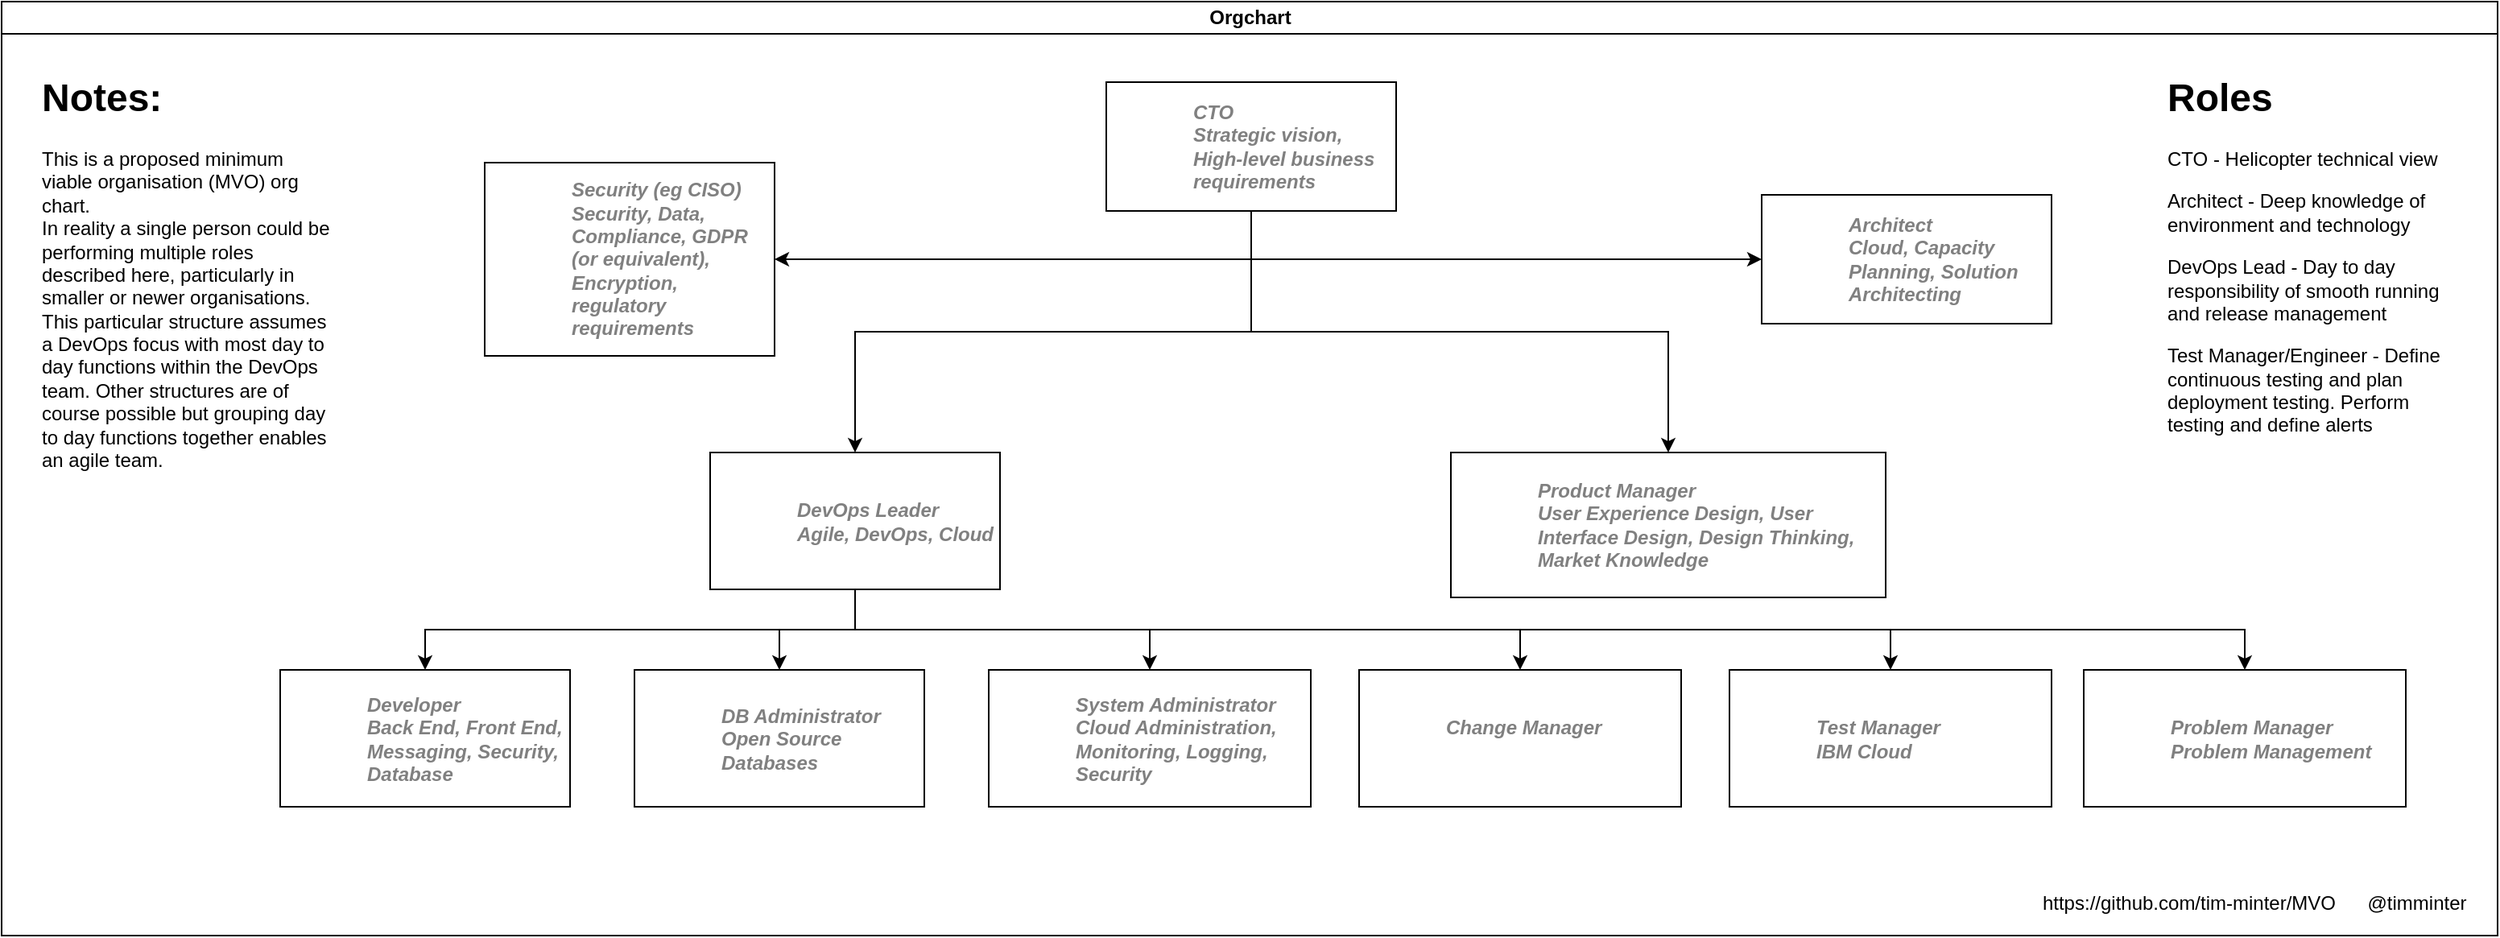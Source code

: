 <mxfile version="14.6.13" type="device"><diagram id="prtHgNgQTEPvFCAcTncT" name="Page-1"><mxGraphModel dx="1933" dy="773" grid="1" gridSize="10" guides="1" tooltips="1" connect="1" arrows="1" fold="1" page="1" pageScale="1" pageWidth="827" pageHeight="1169" math="0" shadow="0"><root><mxCell id="0"/><mxCell id="1" parent="0"/><object label="Orgchart" id="dNxyNK7c78bLwvsdeMH5-11"><mxCell style="swimlane;html=1;startSize=20;horizontal=1;containerType=tree;glass=0;" parent="1" vertex="1"><mxGeometry x="-580" y="90" width="1550" height="580" as="geometry"/></mxCell></object><mxCell id="3JLfMsv4iD11TpVlo-Bk-15" style="edgeStyle=orthogonalEdgeStyle;rounded=0;orthogonalLoop=1;jettySize=auto;html=1;exitX=0.5;exitY=1;exitDx=0;exitDy=0;entryX=0;entryY=0.5;entryDx=0;entryDy=0;" parent="dNxyNK7c78bLwvsdeMH5-11" source="dNxyNK7c78bLwvsdeMH5-12" target="3JLfMsv4iD11TpVlo-Bk-14" edge="1"><mxGeometry relative="1" as="geometry"/></mxCell><mxCell id="3JLfMsv4iD11TpVlo-Bk-44" style="edgeStyle=orthogonalEdgeStyle;rounded=0;orthogonalLoop=1;jettySize=auto;html=1;exitX=0.5;exitY=1;exitDx=0;exitDy=0;entryX=0.5;entryY=0;entryDx=0;entryDy=0;" parent="dNxyNK7c78bLwvsdeMH5-11" source="dNxyNK7c78bLwvsdeMH5-12" target="3JLfMsv4iD11TpVlo-Bk-43" edge="1"><mxGeometry relative="1" as="geometry"/></mxCell><mxCell id="3JLfMsv4iD11TpVlo-Bk-46" style="edgeStyle=orthogonalEdgeStyle;rounded=0;orthogonalLoop=1;jettySize=auto;html=1;exitX=0.5;exitY=1;exitDx=0;exitDy=0;entryX=1;entryY=0.5;entryDx=0;entryDy=0;" parent="dNxyNK7c78bLwvsdeMH5-11" source="dNxyNK7c78bLwvsdeMH5-12" target="3JLfMsv4iD11TpVlo-Bk-45" edge="1"><mxGeometry relative="1" as="geometry"/></mxCell><UserObject label="&lt;i style=&quot;color: gray&quot;&gt;%position%&lt;br&gt;%Skills%&lt;/i&gt;" position="CTO" placeholders="1" Skills=" Strategic vision, High-level business requirements" id="dNxyNK7c78bLwvsdeMH5-12"><mxCell style="label;image=https://cdn3.iconfinder.com/data/icons/user-avatars-1/512/users-3-128.png;whiteSpace=wrap;html=1;rounded=0;glass=0;treeMoving=1;treeFolding=1;" parent="dNxyNK7c78bLwvsdeMH5-11" vertex="1"><mxGeometry x="686" y="50" width="180" height="80" as="geometry"/></mxCell></UserObject><mxCell id="3JLfMsv4iD11TpVlo-Bk-2" style="edgeStyle=orthogonalEdgeStyle;rounded=0;orthogonalLoop=1;jettySize=auto;html=1;exitX=0.5;exitY=1;exitDx=0;exitDy=0;entryX=0.5;entryY=0;entryDx=0;entryDy=0;" parent="dNxyNK7c78bLwvsdeMH5-11" source="dNxyNK7c78bLwvsdeMH5-12" target="3JLfMsv4iD11TpVlo-Bk-1" edge="1"><mxGeometry relative="1" as="geometry"/></mxCell><mxCell id="3JLfMsv4iD11TpVlo-Bk-21" style="edgeStyle=orthogonalEdgeStyle;rounded=0;orthogonalLoop=1;jettySize=auto;html=1;exitX=0.5;exitY=1;exitDx=0;exitDy=0;" parent="dNxyNK7c78bLwvsdeMH5-11" source="3JLfMsv4iD11TpVlo-Bk-1" target="3JLfMsv4iD11TpVlo-Bk-16" edge="1"><mxGeometry relative="1" as="geometry"/></mxCell><mxCell id="3JLfMsv4iD11TpVlo-Bk-22" style="edgeStyle=orthogonalEdgeStyle;rounded=0;orthogonalLoop=1;jettySize=auto;html=1;exitX=0.5;exitY=1;exitDx=0;exitDy=0;" parent="dNxyNK7c78bLwvsdeMH5-11" source="3JLfMsv4iD11TpVlo-Bk-1" target="3JLfMsv4iD11TpVlo-Bk-17" edge="1"><mxGeometry relative="1" as="geometry"/></mxCell><mxCell id="3JLfMsv4iD11TpVlo-Bk-23" style="edgeStyle=orthogonalEdgeStyle;rounded=0;orthogonalLoop=1;jettySize=auto;html=1;exitX=0.5;exitY=1;exitDx=0;exitDy=0;" parent="dNxyNK7c78bLwvsdeMH5-11" source="3JLfMsv4iD11TpVlo-Bk-1" target="3JLfMsv4iD11TpVlo-Bk-18" edge="1"><mxGeometry relative="1" as="geometry"/></mxCell><mxCell id="3JLfMsv4iD11TpVlo-Bk-40" style="edgeStyle=orthogonalEdgeStyle;rounded=0;orthogonalLoop=1;jettySize=auto;html=1;exitX=0.5;exitY=1;exitDx=0;exitDy=0;" parent="dNxyNK7c78bLwvsdeMH5-11" source="3JLfMsv4iD11TpVlo-Bk-1" target="3JLfMsv4iD11TpVlo-Bk-38" edge="1"><mxGeometry relative="1" as="geometry"/></mxCell><mxCell id="3JLfMsv4iD11TpVlo-Bk-42" style="edgeStyle=orthogonalEdgeStyle;rounded=0;orthogonalLoop=1;jettySize=auto;html=1;exitX=0.5;exitY=1;exitDx=0;exitDy=0;entryX=0.5;entryY=0;entryDx=0;entryDy=0;" parent="dNxyNK7c78bLwvsdeMH5-11" source="3JLfMsv4iD11TpVlo-Bk-1" target="3JLfMsv4iD11TpVlo-Bk-41" edge="1"><mxGeometry relative="1" as="geometry"/></mxCell><UserObject label="&lt;i style=&quot;color: gray&quot;&gt;%position%&lt;br&gt;%Skills%&lt;br&gt;&lt;/i&gt;" position="DevOps Leader" placeholders="1" Skills="Agile, DevOps, Cloud" id="3JLfMsv4iD11TpVlo-Bk-1"><mxCell style="label;image=https://cdn3.iconfinder.com/data/icons/user-avatars-1/512/users-10-3-128.png;whiteSpace=wrap;html=1;rounded=0;glass=0;treeFolding=1;treeMoving=1;" parent="dNxyNK7c78bLwvsdeMH5-11" vertex="1"><mxGeometry x="440" y="280" width="180" height="85" as="geometry"/></mxCell></UserObject><UserObject label="&lt;i style=&quot;color: gray&quot;&gt;%position%&lt;br&gt;%Skills%&lt;br&gt;&lt;/i&gt;" position="Architect" placeholders="1" Skills="Cloud, Capacity Planning, Solution Architecting" id="3JLfMsv4iD11TpVlo-Bk-14"><mxCell style="label;image=https://cdn3.iconfinder.com/data/icons/user-avatars-1/512/users-3-128.png;whiteSpace=wrap;html=1;rounded=0;glass=0;treeMoving=1;treeFolding=1;" parent="dNxyNK7c78bLwvsdeMH5-11" vertex="1"><mxGeometry x="1093" y="120" width="180" height="80" as="geometry"/></mxCell></UserObject><UserObject label="&lt;i style=&quot;color: gray&quot;&gt;%position%&lt;br&gt;%Skills%&lt;br&gt;&lt;/i&gt;" position="Developer" placeholders="1" Skills="Back End, Front End, Messaging, Security, Database" id="3JLfMsv4iD11TpVlo-Bk-16"><mxCell style="label;image=https://cdn3.iconfinder.com/data/icons/user-avatars-1/512/users-3-128.png;whiteSpace=wrap;html=1;rounded=0;glass=0;treeFolding=1;treeMoving=1;" parent="dNxyNK7c78bLwvsdeMH5-11" vertex="1"><mxGeometry x="173" y="415" width="180" height="85" as="geometry"/></mxCell></UserObject><UserObject label="&lt;i style=&quot;color: gray&quot;&gt;%position%&lt;br&gt;%Skills%&lt;br&gt;&lt;/i&gt;" position="DB Administrator" placeholders="1" Skills="Open Source Databases" id="3JLfMsv4iD11TpVlo-Bk-17"><mxCell style="label;image=https://cdn3.iconfinder.com/data/icons/user-avatars-1/512/users-10-3-128.png;whiteSpace=wrap;html=1;rounded=0;glass=0;treeFolding=1;treeMoving=1;" parent="dNxyNK7c78bLwvsdeMH5-11" vertex="1"><mxGeometry x="393" y="415" width="180" height="85" as="geometry"/></mxCell></UserObject><UserObject label="&lt;i style=&quot;color: gray&quot;&gt;%position%&lt;br&gt;%Skills%&lt;br&gt;&lt;/i&gt;" position="System Administrator" placeholders="1" Skills="Cloud Administration, Monitoring, Logging, Security" id="3JLfMsv4iD11TpVlo-Bk-18"><mxCell style="label;image=https://cdn3.iconfinder.com/data/icons/user-avatars-1/512/users-3-128.png;whiteSpace=wrap;html=1;rounded=0;glass=0;treeFolding=1;treeMoving=1;" parent="dNxyNK7c78bLwvsdeMH5-11" vertex="1"><mxGeometry x="613" y="415" width="200" height="85" as="geometry"/></mxCell></UserObject><UserObject label="&lt;i style=&quot;color: gray&quot;&gt;%position%&lt;br&gt;%Skills%&lt;br&gt;&lt;/i&gt;" position="Change Manager" placeholders="1" Skills="" id="3JLfMsv4iD11TpVlo-Bk-24"><mxCell style="label;image=https://cdn3.iconfinder.com/data/icons/user-avatars-1/512/users-10-3-128.png;whiteSpace=wrap;html=1;rounded=0;glass=0;treeFolding=1;treeMoving=1;" parent="dNxyNK7c78bLwvsdeMH5-11" vertex="1"><mxGeometry x="843" y="415" width="200" height="85" as="geometry"/></mxCell></UserObject><UserObject label="&lt;i style=&quot;color: gray&quot;&gt;%position%&lt;br&gt;%Skills%&lt;br&gt;&lt;/i&gt;" position="Test Manager" placeholders="1" Skills="IBM Cloud" id="3JLfMsv4iD11TpVlo-Bk-38"><mxCell style="label;image=https://cdn3.iconfinder.com/data/icons/user-avatars-1/512/users-3-128.png;whiteSpace=wrap;html=1;rounded=0;glass=0;treeFolding=1;treeMoving=1;" parent="dNxyNK7c78bLwvsdeMH5-11" vertex="1"><mxGeometry x="1073" y="415" width="200" height="85" as="geometry"/></mxCell></UserObject><mxCell id="3JLfMsv4iD11TpVlo-Bk-39" style="edgeStyle=orthogonalEdgeStyle;rounded=0;orthogonalLoop=1;jettySize=auto;html=1;exitX=0.5;exitY=1;exitDx=0;exitDy=0;" parent="dNxyNK7c78bLwvsdeMH5-11" source="3JLfMsv4iD11TpVlo-Bk-1" target="3JLfMsv4iD11TpVlo-Bk-24" edge="1"><mxGeometry relative="1" as="geometry"><mxPoint x="883" y="395" as="targetPoint"/></mxGeometry></mxCell><UserObject label="&lt;i style=&quot;color: gray&quot;&gt;%position%&lt;br&gt;%Skills%&lt;br&gt;&lt;/i&gt;" position="Problem Manager" placeholders="1" Skills="Problem Management" id="3JLfMsv4iD11TpVlo-Bk-41"><mxCell style="label;image=https://cdn3.iconfinder.com/data/icons/user-avatars-1/512/users-10-3-128.png;whiteSpace=wrap;html=1;rounded=0;glass=0;treeFolding=1;treeMoving=1;" parent="dNxyNK7c78bLwvsdeMH5-11" vertex="1"><mxGeometry x="1293" y="415" width="200" height="85" as="geometry"/></mxCell></UserObject><UserObject label="&lt;i style=&quot;color: gray&quot;&gt;%position%&lt;br&gt;%Skills%&lt;br&gt;&lt;/i&gt;" position="Product Manager" placeholders="1" Skills="User Experience Design, User Interface Design, Design Thinking, Market Knowledge" id="3JLfMsv4iD11TpVlo-Bk-43"><mxCell style="label;image=https://cdn3.iconfinder.com/data/icons/user-avatars-1/512/users-3-128.png;whiteSpace=wrap;html=1;rounded=0;glass=0;treeMoving=1;treeFolding=1;" parent="dNxyNK7c78bLwvsdeMH5-11" vertex="1"><mxGeometry x="900" y="280" width="270" height="90" as="geometry"/></mxCell></UserObject><UserObject label="&lt;i style=&quot;color: gray&quot;&gt;%position%&lt;br&gt;%Skills%&lt;br&gt;&lt;/i&gt;" position="Security (eg CISO)" placeholders="1" Skills="Security, Data, Compliance, GDPR (or equivalent), Encryption, regulatory requirements" id="3JLfMsv4iD11TpVlo-Bk-45"><mxCell style="label;image=https://cdn3.iconfinder.com/data/icons/user-avatars-1/512/users-3-128.png;whiteSpace=wrap;html=1;rounded=0;glass=0;treeMoving=1;treeFolding=1;" parent="dNxyNK7c78bLwvsdeMH5-11" vertex="1"><mxGeometry x="300" y="100" width="180" height="120" as="geometry"/></mxCell></UserObject><mxCell id="3JLfMsv4iD11TpVlo-Bk-47" value="&lt;h1&gt;Notes:&lt;/h1&gt;&lt;div&gt;This is a proposed minimum viable organisation (MVO) org chart.&amp;nbsp;&lt;/div&gt;&lt;div&gt;In reality a single person could be performing multiple roles described here, particularly in smaller or newer organisations.&lt;/div&gt;&lt;div&gt;This particular structure assumes a DevOps focus with most day to day functions within the DevOps team. Other structures are of course possible but grouping day to day functions together enables an agile team.&amp;nbsp;&lt;/div&gt;" style="text;html=1;strokeColor=none;fillColor=none;spacing=5;spacingTop=-20;whiteSpace=wrap;overflow=hidden;rounded=0;" parent="dNxyNK7c78bLwvsdeMH5-11" vertex="1"><mxGeometry x="20" y="40" width="190" height="270" as="geometry"/></mxCell><mxCell id="3JLfMsv4iD11TpVlo-Bk-3" value="&lt;h1&gt;Roles&lt;/h1&gt;&lt;p&gt;CTO - Helicopter technical view&lt;/p&gt;&lt;p&gt;Architect - Deep knowledge of environment and technology&lt;/p&gt;&lt;p&gt;DevOps Lead - Day to day responsibility of smooth running and release management&lt;/p&gt;&lt;p&gt;Test Manager/Engineer - Define continuous testing and plan deployment testing. Perform testing and define alerts&lt;/p&gt;" style="text;html=1;strokeColor=none;fillColor=none;spacing=5;spacingTop=-20;whiteSpace=wrap;overflow=hidden;rounded=0;" parent="dNxyNK7c78bLwvsdeMH5-11" vertex="1"><mxGeometry x="1340" y="40" width="190" height="250" as="geometry"/></mxCell><mxCell id="3R7zKzdbDK1aMqlZY8Ui-4" value="@timminter" style="text;html=1;strokeColor=none;fillColor=none;align=center;verticalAlign=middle;whiteSpace=wrap;rounded=0;" vertex="1" parent="dNxyNK7c78bLwvsdeMH5-11"><mxGeometry x="1480" y="550" width="40" height="20" as="geometry"/></mxCell><UserObject label="https://github.com/tim-minter/MVO" link="https://github.com/tim-minter/MVO" id="3R7zKzdbDK1aMqlZY8Ui-5"><mxCell style="text;html=1;strokeColor=none;fillColor=none;align=center;verticalAlign=middle;whiteSpace=wrap;rounded=0;" vertex="1" parent="dNxyNK7c78bLwvsdeMH5-11"><mxGeometry x="1210" y="550" width="297" height="20" as="geometry"/></mxCell></UserObject></root></mxGraphModel></diagram></mxfile>